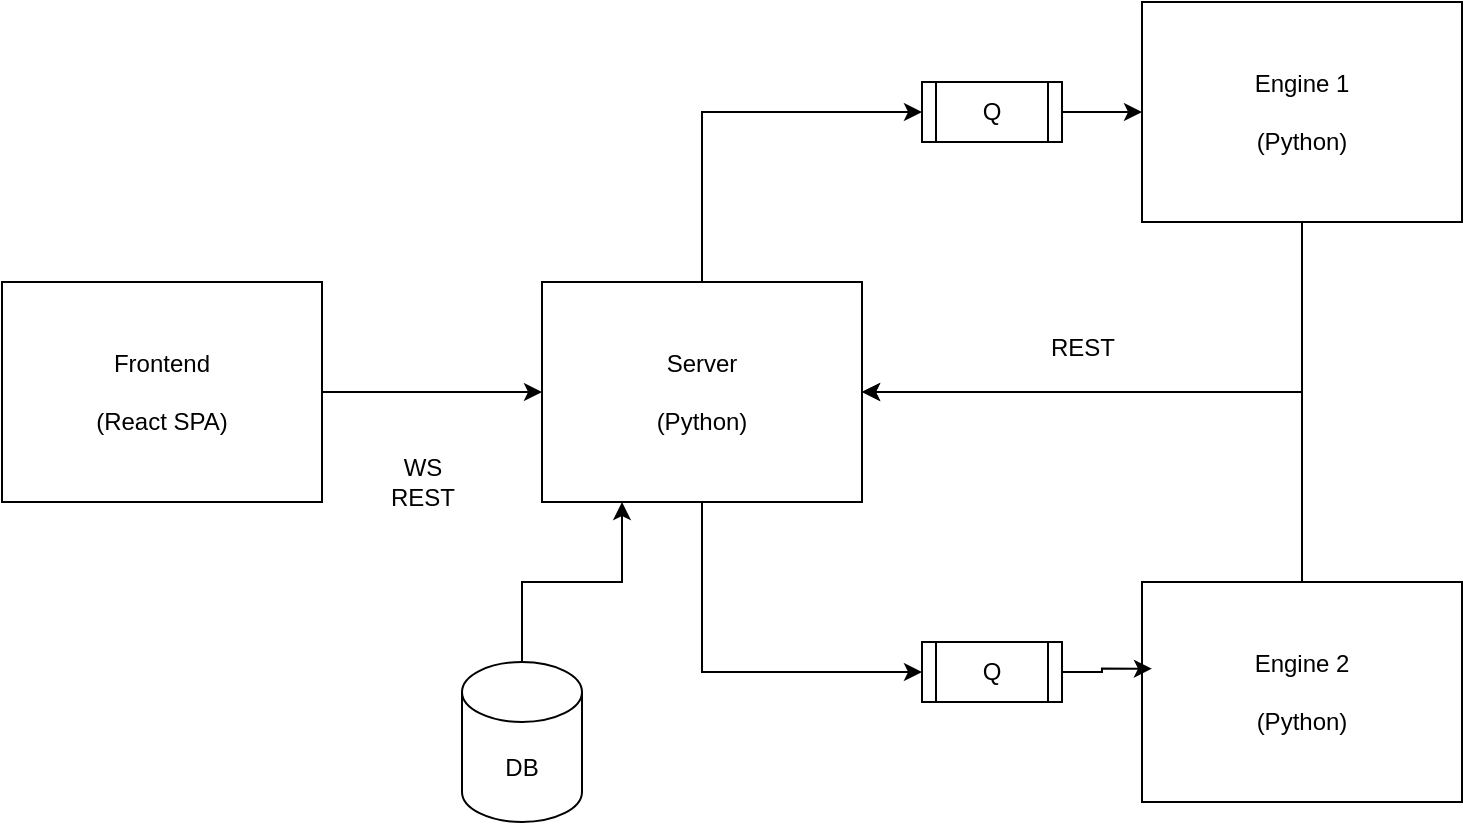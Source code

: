 <mxfile version="24.4.10" type="device">
  <diagram name="Page-1" id="U0AwXFl9EMLJNZVtmDuN">
    <mxGraphModel dx="739" dy="471" grid="1" gridSize="10" guides="1" tooltips="1" connect="1" arrows="1" fold="1" page="1" pageScale="1" pageWidth="850" pageHeight="1100" math="0" shadow="0">
      <root>
        <mxCell id="0" />
        <mxCell id="1" parent="0" />
        <mxCell id="8ycdVZo2MdviGmbWDh-L-8" style="edgeStyle=orthogonalEdgeStyle;rounded=0;orthogonalLoop=1;jettySize=auto;html=1;entryX=0;entryY=0.5;entryDx=0;entryDy=0;" edge="1" parent="1" source="8ycdVZo2MdviGmbWDh-L-1" target="8ycdVZo2MdviGmbWDh-L-2">
          <mxGeometry relative="1" as="geometry" />
        </mxCell>
        <mxCell id="8ycdVZo2MdviGmbWDh-L-1" value="Frontend&lt;div&gt;&lt;br&gt;&lt;/div&gt;&lt;div&gt;(React SPA)&lt;/div&gt;" style="rounded=0;whiteSpace=wrap;html=1;" vertex="1" parent="1">
          <mxGeometry x="30" y="140" width="160" height="110" as="geometry" />
        </mxCell>
        <mxCell id="8ycdVZo2MdviGmbWDh-L-14" style="edgeStyle=orthogonalEdgeStyle;rounded=0;orthogonalLoop=1;jettySize=auto;html=1;entryX=0;entryY=0.5;entryDx=0;entryDy=0;exitX=0.5;exitY=1;exitDx=0;exitDy=0;" edge="1" parent="1" source="8ycdVZo2MdviGmbWDh-L-2" target="8ycdVZo2MdviGmbWDh-L-11">
          <mxGeometry relative="1" as="geometry" />
        </mxCell>
        <mxCell id="8ycdVZo2MdviGmbWDh-L-15" style="edgeStyle=orthogonalEdgeStyle;rounded=0;orthogonalLoop=1;jettySize=auto;html=1;entryX=0;entryY=0.5;entryDx=0;entryDy=0;exitX=0.5;exitY=0;exitDx=0;exitDy=0;" edge="1" parent="1" source="8ycdVZo2MdviGmbWDh-L-2" target="8ycdVZo2MdviGmbWDh-L-10">
          <mxGeometry relative="1" as="geometry" />
        </mxCell>
        <mxCell id="8ycdVZo2MdviGmbWDh-L-2" value="Server&lt;div&gt;&lt;br&gt;&lt;/div&gt;&lt;div&gt;(Python)&lt;/div&gt;" style="rounded=0;whiteSpace=wrap;html=1;" vertex="1" parent="1">
          <mxGeometry x="300" y="140" width="160" height="110" as="geometry" />
        </mxCell>
        <mxCell id="8ycdVZo2MdviGmbWDh-L-16" style="edgeStyle=orthogonalEdgeStyle;rounded=0;orthogonalLoop=1;jettySize=auto;html=1;entryX=1;entryY=0.5;entryDx=0;entryDy=0;exitX=0.5;exitY=1;exitDx=0;exitDy=0;" edge="1" parent="1" source="8ycdVZo2MdviGmbWDh-L-3" target="8ycdVZo2MdviGmbWDh-L-2">
          <mxGeometry relative="1" as="geometry" />
        </mxCell>
        <mxCell id="8ycdVZo2MdviGmbWDh-L-3" value="Engine 1&lt;div&gt;&lt;br&gt;&lt;/div&gt;&lt;div&gt;(Python)&lt;/div&gt;" style="rounded=0;whiteSpace=wrap;html=1;" vertex="1" parent="1">
          <mxGeometry x="600" width="160" height="110" as="geometry" />
        </mxCell>
        <mxCell id="8ycdVZo2MdviGmbWDh-L-17" style="edgeStyle=orthogonalEdgeStyle;rounded=0;orthogonalLoop=1;jettySize=auto;html=1;entryX=1;entryY=0.5;entryDx=0;entryDy=0;exitX=0.5;exitY=0;exitDx=0;exitDy=0;" edge="1" parent="1" source="8ycdVZo2MdviGmbWDh-L-4" target="8ycdVZo2MdviGmbWDh-L-2">
          <mxGeometry relative="1" as="geometry" />
        </mxCell>
        <mxCell id="8ycdVZo2MdviGmbWDh-L-4" value="Engine 2&lt;div&gt;&lt;br&gt;&lt;/div&gt;&lt;div&gt;(Python)&lt;/div&gt;" style="rounded=0;whiteSpace=wrap;html=1;" vertex="1" parent="1">
          <mxGeometry x="600" y="290" width="160" height="110" as="geometry" />
        </mxCell>
        <mxCell id="8ycdVZo2MdviGmbWDh-L-9" value="WS&lt;div&gt;REST&lt;/div&gt;" style="text;html=1;align=center;verticalAlign=middle;resizable=0;points=[];autosize=1;strokeColor=none;fillColor=none;" vertex="1" parent="1">
          <mxGeometry x="210" y="220" width="60" height="40" as="geometry" />
        </mxCell>
        <mxCell id="8ycdVZo2MdviGmbWDh-L-12" value="" style="edgeStyle=orthogonalEdgeStyle;rounded=0;orthogonalLoop=1;jettySize=auto;html=1;" edge="1" parent="1" source="8ycdVZo2MdviGmbWDh-L-10" target="8ycdVZo2MdviGmbWDh-L-3">
          <mxGeometry relative="1" as="geometry" />
        </mxCell>
        <mxCell id="8ycdVZo2MdviGmbWDh-L-10" value="Q" style="shape=process;whiteSpace=wrap;html=1;backgroundOutline=1;" vertex="1" parent="1">
          <mxGeometry x="490" y="40" width="70" height="30" as="geometry" />
        </mxCell>
        <mxCell id="8ycdVZo2MdviGmbWDh-L-11" value="Q" style="shape=process;whiteSpace=wrap;html=1;backgroundOutline=1;" vertex="1" parent="1">
          <mxGeometry x="490" y="320" width="70" height="30" as="geometry" />
        </mxCell>
        <mxCell id="8ycdVZo2MdviGmbWDh-L-13" style="edgeStyle=orthogonalEdgeStyle;rounded=0;orthogonalLoop=1;jettySize=auto;html=1;entryX=0.031;entryY=0.394;entryDx=0;entryDy=0;entryPerimeter=0;" edge="1" parent="1" source="8ycdVZo2MdviGmbWDh-L-11" target="8ycdVZo2MdviGmbWDh-L-4">
          <mxGeometry relative="1" as="geometry" />
        </mxCell>
        <mxCell id="8ycdVZo2MdviGmbWDh-L-18" value="REST" style="text;html=1;align=center;verticalAlign=middle;resizable=0;points=[];autosize=1;strokeColor=none;fillColor=none;" vertex="1" parent="1">
          <mxGeometry x="540" y="158" width="60" height="30" as="geometry" />
        </mxCell>
        <mxCell id="8ycdVZo2MdviGmbWDh-L-20" style="edgeStyle=orthogonalEdgeStyle;rounded=0;orthogonalLoop=1;jettySize=auto;html=1;entryX=0.25;entryY=1;entryDx=0;entryDy=0;" edge="1" parent="1" source="8ycdVZo2MdviGmbWDh-L-19" target="8ycdVZo2MdviGmbWDh-L-2">
          <mxGeometry relative="1" as="geometry" />
        </mxCell>
        <mxCell id="8ycdVZo2MdviGmbWDh-L-19" value="DB" style="shape=cylinder3;whiteSpace=wrap;html=1;boundedLbl=1;backgroundOutline=1;size=15;" vertex="1" parent="1">
          <mxGeometry x="260" y="330" width="60" height="80" as="geometry" />
        </mxCell>
      </root>
    </mxGraphModel>
  </diagram>
</mxfile>
